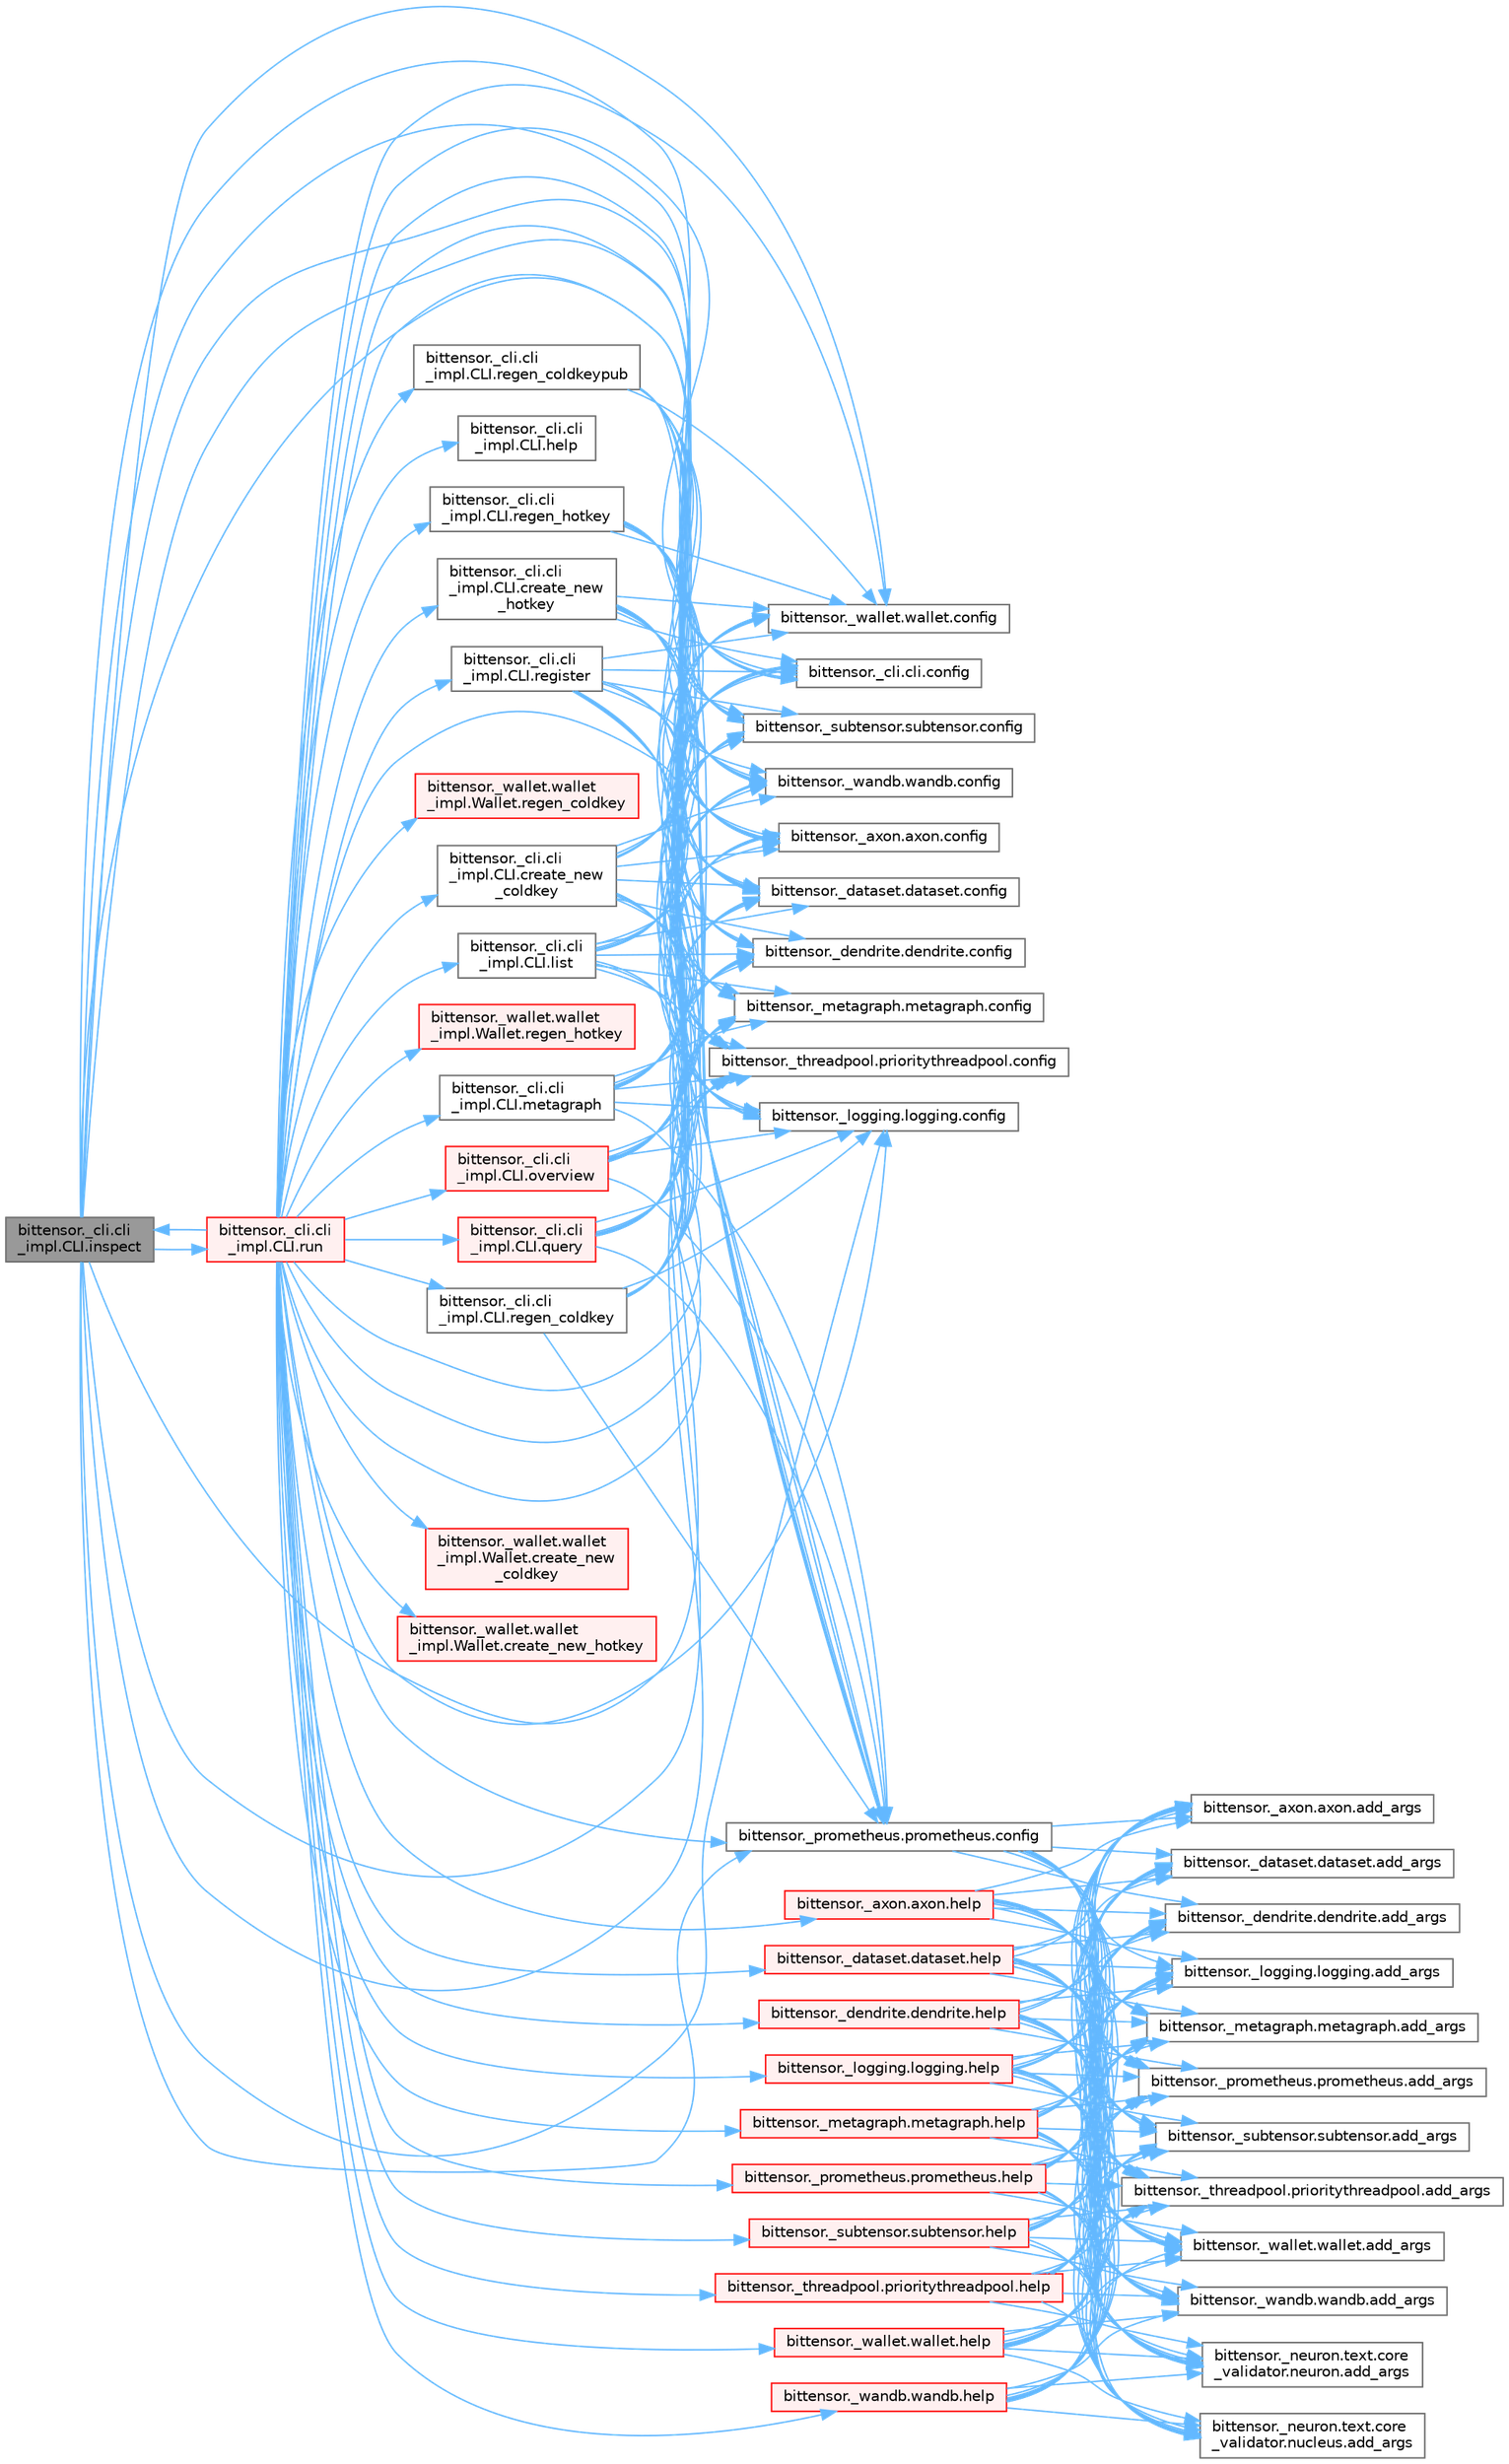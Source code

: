 digraph "bittensor._cli.cli_impl.CLI.inspect"
{
 // LATEX_PDF_SIZE
  bgcolor="transparent";
  edge [fontname=Helvetica,fontsize=10,labelfontname=Helvetica,labelfontsize=10];
  node [fontname=Helvetica,fontsize=10,shape=box,height=0.2,width=0.4];
  rankdir="LR";
  Node1 [label="bittensor._cli.cli\l_impl.CLI.inspect",height=0.2,width=0.4,color="gray40", fillcolor="grey60", style="filled", fontcolor="black",tooltip=" "];
  Node1 -> Node2 [color="steelblue1",style="solid"];
  Node2 [label="bittensor._subtensor.subtensor.config",height=0.2,width=0.4,color="grey40", fillcolor="white", style="filled",URL="$classbittensor_1_1__subtensor_1_1subtensor.html#a286524719d01e54533c069abddcf8a85",tooltip=" "];
  Node1 -> Node3 [color="steelblue1",style="solid"];
  Node3 [label="bittensor._axon.axon.config",height=0.2,width=0.4,color="grey40", fillcolor="white", style="filled",URL="$classbittensor_1_1__axon_1_1axon.html#a3517455cb9fa2f6f1e0374dc0bf18c85",tooltip=" "];
  Node1 -> Node4 [color="steelblue1",style="solid"];
  Node4 [label="bittensor._dataset.dataset.config",height=0.2,width=0.4,color="grey40", fillcolor="white", style="filled",URL="$classbittensor_1_1__dataset_1_1dataset.html#a87c59d83dcfd4887835558caeeb4a21d",tooltip=" "];
  Node1 -> Node5 [color="steelblue1",style="solid"];
  Node5 [label="bittensor._dendrite.dendrite.config",height=0.2,width=0.4,color="grey40", fillcolor="white", style="filled",URL="$classbittensor_1_1__dendrite_1_1dendrite.html#a43706005b1cc7469d979f937fde61893",tooltip=" "];
  Node1 -> Node6 [color="steelblue1",style="solid"];
  Node6 [label="bittensor._logging.logging.config",height=0.2,width=0.4,color="grey40", fillcolor="white", style="filled",URL="$classbittensor_1_1__logging_1_1logging.html#ac77d64a20b44564f6c9899c212af3a15",tooltip=" "];
  Node1 -> Node7 [color="steelblue1",style="solid"];
  Node7 [label="bittensor._metagraph.metagraph.config",height=0.2,width=0.4,color="grey40", fillcolor="white", style="filled",URL="$classbittensor_1_1__metagraph_1_1metagraph.html#a8b94e1702e4e0deb345284878f115dd9",tooltip=" "];
  Node1 -> Node8 [color="steelblue1",style="solid"];
  Node8 [label="bittensor._prometheus.prometheus.config",height=0.2,width=0.4,color="grey40", fillcolor="white", style="filled",URL="$classbittensor_1_1__prometheus_1_1prometheus.html#a2019917f4ad8e595357a744dc20f1a66",tooltip=" "];
  Node8 -> Node9 [color="steelblue1",style="solid"];
  Node9 [label="bittensor._axon.axon.add_args",height=0.2,width=0.4,color="grey40", fillcolor="white", style="filled",URL="$classbittensor_1_1__axon_1_1axon.html#ad1dcb057c01dbc6b554db2d12da3dfd5",tooltip=" "];
  Node8 -> Node10 [color="steelblue1",style="solid"];
  Node10 [label="bittensor._dataset.dataset.add_args",height=0.2,width=0.4,color="grey40", fillcolor="white", style="filled",URL="$classbittensor_1_1__dataset_1_1dataset.html#a4f9cc40ba3ff7638cc04a2511ac5c18c",tooltip=" "];
  Node8 -> Node11 [color="steelblue1",style="solid"];
  Node11 [label="bittensor._dendrite.dendrite.add_args",height=0.2,width=0.4,color="grey40", fillcolor="white", style="filled",URL="$classbittensor_1_1__dendrite_1_1dendrite.html#a9a3db91de971c48c1a50dd7fff04621a",tooltip=" "];
  Node8 -> Node12 [color="steelblue1",style="solid"];
  Node12 [label="bittensor._logging.logging.add_args",height=0.2,width=0.4,color="grey40", fillcolor="white", style="filled",URL="$classbittensor_1_1__logging_1_1logging.html#a2e003cfd2803110d2958b78006432176",tooltip=" "];
  Node8 -> Node13 [color="steelblue1",style="solid"];
  Node13 [label="bittensor._metagraph.metagraph.add_args",height=0.2,width=0.4,color="grey40", fillcolor="white", style="filled",URL="$classbittensor_1_1__metagraph_1_1metagraph.html#a256c4780fd08c591fb2e630f7e4cff37",tooltip=" "];
  Node8 -> Node14 [color="steelblue1",style="solid"];
  Node14 [label="bittensor._prometheus.prometheus.add_args",height=0.2,width=0.4,color="grey40", fillcolor="white", style="filled",URL="$classbittensor_1_1__prometheus_1_1prometheus.html#a2bcb633847d166730ec18afb875bec15",tooltip=" "];
  Node8 -> Node15 [color="steelblue1",style="solid"];
  Node15 [label="bittensor._subtensor.subtensor.add_args",height=0.2,width=0.4,color="grey40", fillcolor="white", style="filled",URL="$classbittensor_1_1__subtensor_1_1subtensor.html#ab2a96f88c69af04bf2f0cab8c46445d4",tooltip=" "];
  Node8 -> Node16 [color="steelblue1",style="solid"];
  Node16 [label="bittensor._threadpool.prioritythreadpool.add_args",height=0.2,width=0.4,color="grey40", fillcolor="white", style="filled",URL="$classbittensor_1_1__threadpool_1_1prioritythreadpool.html#a2d01eebce7b20b5afd1cf74b092dcbc2",tooltip=" "];
  Node8 -> Node17 [color="steelblue1",style="solid"];
  Node17 [label="bittensor._wallet.wallet.add_args",height=0.2,width=0.4,color="grey40", fillcolor="white", style="filled",URL="$classbittensor_1_1__wallet_1_1wallet.html#a72292bb31c5723a7956ddbb31cb25d35",tooltip=" "];
  Node8 -> Node18 [color="steelblue1",style="solid"];
  Node18 [label="bittensor._wandb.wandb.add_args",height=0.2,width=0.4,color="grey40", fillcolor="white", style="filled",URL="$classbittensor_1_1__wandb_1_1wandb.html#a3ed9e146339790d420f05893b6d3c01e",tooltip=" "];
  Node8 -> Node19 [color="steelblue1",style="solid"];
  Node19 [label="bittensor._neuron.text.core\l_validator.neuron.add_args",height=0.2,width=0.4,color="grey40", fillcolor="white", style="filled",URL="$classbittensor_1_1__neuron_1_1text_1_1core__validator_1_1neuron.html#a5542db2ddc40dd74753ff787bf69efe2",tooltip=" "];
  Node8 -> Node20 [color="steelblue1",style="solid"];
  Node20 [label="bittensor._neuron.text.core\l_validator.nucleus.add_args",height=0.2,width=0.4,color="grey40", fillcolor="white", style="filled",URL="$classbittensor_1_1__neuron_1_1text_1_1core__validator_1_1nucleus.html#afd2091dd63458b880907109b78c7912b",tooltip=" "];
  Node1 -> Node21 [color="steelblue1",style="solid"];
  Node21 [label="bittensor._threadpool.prioritythreadpool.config",height=0.2,width=0.4,color="grey40", fillcolor="white", style="filled",URL="$classbittensor_1_1__threadpool_1_1prioritythreadpool.html#a197d82d514a20af96c5f4c847e9944fb",tooltip=" "];
  Node1 -> Node22 [color="steelblue1",style="solid"];
  Node22 [label="bittensor._wallet.wallet.config",height=0.2,width=0.4,color="grey40", fillcolor="white", style="filled",URL="$classbittensor_1_1__wallet_1_1wallet.html#a4f6a3003e56909d34ee62fdc4127330a",tooltip=" "];
  Node1 -> Node23 [color="steelblue1",style="solid"];
  Node23 [label="bittensor._wandb.wandb.config",height=0.2,width=0.4,color="grey40", fillcolor="white", style="filled",URL="$classbittensor_1_1__wandb_1_1wandb.html#aacb3528779370a3e386902cfd6d33863",tooltip=" "];
  Node1 -> Node24 [color="steelblue1",style="solid"];
  Node24 [label="bittensor._cli.cli.config",height=0.2,width=0.4,color="grey40", fillcolor="white", style="filled",URL="$classbittensor_1_1__cli_1_1cli.html#a943ad4fd046ebbfe2aaaf497fb88b5ee",tooltip=" "];
  Node1 -> Node25 [color="steelblue1",style="solid"];
  Node25 [label="bittensor._cli.cli\l_impl.CLI.run",height=0.2,width=0.4,color="red", fillcolor="#FFF0F0", style="filled",URL="$classbittensor_1_1__cli_1_1cli__impl_1_1_c_l_i.html#aefb4bb012305712b2dbbd29545c843ce",tooltip=" "];
  Node25 -> Node3 [color="steelblue1",style="solid"];
  Node25 -> Node4 [color="steelblue1",style="solid"];
  Node25 -> Node5 [color="steelblue1",style="solid"];
  Node25 -> Node24 [color="steelblue1",style="solid"];
  Node25 -> Node6 [color="steelblue1",style="solid"];
  Node25 -> Node7 [color="steelblue1",style="solid"];
  Node25 -> Node2 [color="steelblue1",style="solid"];
  Node25 -> Node8 [color="steelblue1",style="solid"];
  Node25 -> Node21 [color="steelblue1",style="solid"];
  Node25 -> Node22 [color="steelblue1",style="solid"];
  Node25 -> Node23 [color="steelblue1",style="solid"];
  Node25 -> Node26 [color="steelblue1",style="solid"];
  Node26 [label="bittensor._cli.cli\l_impl.CLI.create_new\l_coldkey",height=0.2,width=0.4,color="grey40", fillcolor="white", style="filled",URL="$classbittensor_1_1__cli_1_1cli__impl_1_1_c_l_i.html#a6a1192b46449ce24aae1ccd51e35250c",tooltip=" "];
  Node26 -> Node2 [color="steelblue1",style="solid"];
  Node26 -> Node3 [color="steelblue1",style="solid"];
  Node26 -> Node4 [color="steelblue1",style="solid"];
  Node26 -> Node5 [color="steelblue1",style="solid"];
  Node26 -> Node6 [color="steelblue1",style="solid"];
  Node26 -> Node7 [color="steelblue1",style="solid"];
  Node26 -> Node8 [color="steelblue1",style="solid"];
  Node26 -> Node21 [color="steelblue1",style="solid"];
  Node26 -> Node22 [color="steelblue1",style="solid"];
  Node26 -> Node23 [color="steelblue1",style="solid"];
  Node26 -> Node24 [color="steelblue1",style="solid"];
  Node25 -> Node27 [color="steelblue1",style="solid"];
  Node27 [label="bittensor._wallet.wallet\l_impl.Wallet.create_new\l_coldkey",height=0.2,width=0.4,color="red", fillcolor="#FFF0F0", style="filled",URL="$classbittensor_1_1__wallet_1_1wallet__impl_1_1_wallet.html#ac1effc30b6c576f41be9a28cc48bf5c4",tooltip=" "];
  Node25 -> Node31 [color="steelblue1",style="solid"];
  Node31 [label="bittensor._cli.cli\l_impl.CLI.create_new\l_hotkey",height=0.2,width=0.4,color="grey40", fillcolor="white", style="filled",URL="$classbittensor_1_1__cli_1_1cli__impl_1_1_c_l_i.html#a0548a75ad25967c52cae2d573c9f4030",tooltip=" "];
  Node31 -> Node2 [color="steelblue1",style="solid"];
  Node31 -> Node3 [color="steelblue1",style="solid"];
  Node31 -> Node4 [color="steelblue1",style="solid"];
  Node31 -> Node5 [color="steelblue1",style="solid"];
  Node31 -> Node6 [color="steelblue1",style="solid"];
  Node31 -> Node7 [color="steelblue1",style="solid"];
  Node31 -> Node8 [color="steelblue1",style="solid"];
  Node31 -> Node21 [color="steelblue1",style="solid"];
  Node31 -> Node22 [color="steelblue1",style="solid"];
  Node31 -> Node23 [color="steelblue1",style="solid"];
  Node31 -> Node24 [color="steelblue1",style="solid"];
  Node25 -> Node32 [color="steelblue1",style="solid"];
  Node32 [label="bittensor._wallet.wallet\l_impl.Wallet.create_new_hotkey",height=0.2,width=0.4,color="red", fillcolor="#FFF0F0", style="filled",URL="$classbittensor_1_1__wallet_1_1wallet__impl_1_1_wallet.html#a945b64d7789cb3f89f5a5c662dd33e93",tooltip=" "];
  Node25 -> Node34 [color="steelblue1",style="solid"];
  Node34 [label="bittensor._axon.axon.help",height=0.2,width=0.4,color="red", fillcolor="#FFF0F0", style="filled",URL="$classbittensor_1_1__axon_1_1axon.html#a98606f3151d07d9e823ce4e2b752ca6f",tooltip=" "];
  Node34 -> Node9 [color="steelblue1",style="solid"];
  Node34 -> Node10 [color="steelblue1",style="solid"];
  Node34 -> Node11 [color="steelblue1",style="solid"];
  Node34 -> Node12 [color="steelblue1",style="solid"];
  Node34 -> Node13 [color="steelblue1",style="solid"];
  Node34 -> Node14 [color="steelblue1",style="solid"];
  Node34 -> Node15 [color="steelblue1",style="solid"];
  Node34 -> Node16 [color="steelblue1",style="solid"];
  Node34 -> Node17 [color="steelblue1",style="solid"];
  Node34 -> Node18 [color="steelblue1",style="solid"];
  Node34 -> Node19 [color="steelblue1",style="solid"];
  Node34 -> Node20 [color="steelblue1",style="solid"];
  Node25 -> Node96 [color="steelblue1",style="solid"];
  Node96 [label="bittensor._dataset.dataset.help",height=0.2,width=0.4,color="red", fillcolor="#FFF0F0", style="filled",URL="$classbittensor_1_1__dataset_1_1dataset.html#a5289194bb435a98b4dc08f6fd21a1b31",tooltip=" "];
  Node96 -> Node9 [color="steelblue1",style="solid"];
  Node96 -> Node10 [color="steelblue1",style="solid"];
  Node96 -> Node11 [color="steelblue1",style="solid"];
  Node96 -> Node12 [color="steelblue1",style="solid"];
  Node96 -> Node13 [color="steelblue1",style="solid"];
  Node96 -> Node14 [color="steelblue1",style="solid"];
  Node96 -> Node15 [color="steelblue1",style="solid"];
  Node96 -> Node16 [color="steelblue1",style="solid"];
  Node96 -> Node17 [color="steelblue1",style="solid"];
  Node96 -> Node18 [color="steelblue1",style="solid"];
  Node96 -> Node19 [color="steelblue1",style="solid"];
  Node96 -> Node20 [color="steelblue1",style="solid"];
  Node25 -> Node97 [color="steelblue1",style="solid"];
  Node97 [label="bittensor._dendrite.dendrite.help",height=0.2,width=0.4,color="red", fillcolor="#FFF0F0", style="filled",URL="$classbittensor_1_1__dendrite_1_1dendrite.html#a8b814eba8737ed370882f117bffbf34b",tooltip=" "];
  Node97 -> Node9 [color="steelblue1",style="solid"];
  Node97 -> Node10 [color="steelblue1",style="solid"];
  Node97 -> Node11 [color="steelblue1",style="solid"];
  Node97 -> Node12 [color="steelblue1",style="solid"];
  Node97 -> Node13 [color="steelblue1",style="solid"];
  Node97 -> Node14 [color="steelblue1",style="solid"];
  Node97 -> Node15 [color="steelblue1",style="solid"];
  Node97 -> Node16 [color="steelblue1",style="solid"];
  Node97 -> Node17 [color="steelblue1",style="solid"];
  Node97 -> Node18 [color="steelblue1",style="solid"];
  Node97 -> Node19 [color="steelblue1",style="solid"];
  Node97 -> Node20 [color="steelblue1",style="solid"];
  Node25 -> Node98 [color="steelblue1",style="solid"];
  Node98 [label="bittensor._logging.logging.help",height=0.2,width=0.4,color="red", fillcolor="#FFF0F0", style="filled",URL="$classbittensor_1_1__logging_1_1logging.html#a2ed6539be7f75fda81d7f82a8dd5f967",tooltip=" "];
  Node98 -> Node9 [color="steelblue1",style="solid"];
  Node98 -> Node10 [color="steelblue1",style="solid"];
  Node98 -> Node11 [color="steelblue1",style="solid"];
  Node98 -> Node12 [color="steelblue1",style="solid"];
  Node98 -> Node13 [color="steelblue1",style="solid"];
  Node98 -> Node14 [color="steelblue1",style="solid"];
  Node98 -> Node15 [color="steelblue1",style="solid"];
  Node98 -> Node16 [color="steelblue1",style="solid"];
  Node98 -> Node17 [color="steelblue1",style="solid"];
  Node98 -> Node18 [color="steelblue1",style="solid"];
  Node98 -> Node19 [color="steelblue1",style="solid"];
  Node98 -> Node20 [color="steelblue1",style="solid"];
  Node25 -> Node99 [color="steelblue1",style="solid"];
  Node99 [label="bittensor._metagraph.metagraph.help",height=0.2,width=0.4,color="red", fillcolor="#FFF0F0", style="filled",URL="$classbittensor_1_1__metagraph_1_1metagraph.html#a60312264f9c16fd14d40fadceaf7cc3c",tooltip=" "];
  Node99 -> Node9 [color="steelblue1",style="solid"];
  Node99 -> Node10 [color="steelblue1",style="solid"];
  Node99 -> Node11 [color="steelblue1",style="solid"];
  Node99 -> Node12 [color="steelblue1",style="solid"];
  Node99 -> Node13 [color="steelblue1",style="solid"];
  Node99 -> Node14 [color="steelblue1",style="solid"];
  Node99 -> Node15 [color="steelblue1",style="solid"];
  Node99 -> Node16 [color="steelblue1",style="solid"];
  Node99 -> Node17 [color="steelblue1",style="solid"];
  Node99 -> Node18 [color="steelblue1",style="solid"];
  Node99 -> Node19 [color="steelblue1",style="solid"];
  Node99 -> Node20 [color="steelblue1",style="solid"];
  Node25 -> Node100 [color="steelblue1",style="solid"];
  Node100 [label="bittensor._prometheus.prometheus.help",height=0.2,width=0.4,color="red", fillcolor="#FFF0F0", style="filled",URL="$classbittensor_1_1__prometheus_1_1prometheus.html#a286bff6021a40130f3630271e1f645b9",tooltip=" "];
  Node100 -> Node9 [color="steelblue1",style="solid"];
  Node100 -> Node10 [color="steelblue1",style="solid"];
  Node100 -> Node11 [color="steelblue1",style="solid"];
  Node100 -> Node12 [color="steelblue1",style="solid"];
  Node100 -> Node13 [color="steelblue1",style="solid"];
  Node100 -> Node14 [color="steelblue1",style="solid"];
  Node100 -> Node15 [color="steelblue1",style="solid"];
  Node100 -> Node16 [color="steelblue1",style="solid"];
  Node100 -> Node17 [color="steelblue1",style="solid"];
  Node100 -> Node18 [color="steelblue1",style="solid"];
  Node100 -> Node19 [color="steelblue1",style="solid"];
  Node100 -> Node20 [color="steelblue1",style="solid"];
  Node25 -> Node101 [color="steelblue1",style="solid"];
  Node101 [label="bittensor._subtensor.subtensor.help",height=0.2,width=0.4,color="red", fillcolor="#FFF0F0", style="filled",URL="$classbittensor_1_1__subtensor_1_1subtensor.html#aa334fe4e5112e8fa64a2bf255d02dd23",tooltip=" "];
  Node101 -> Node9 [color="steelblue1",style="solid"];
  Node101 -> Node10 [color="steelblue1",style="solid"];
  Node101 -> Node11 [color="steelblue1",style="solid"];
  Node101 -> Node12 [color="steelblue1",style="solid"];
  Node101 -> Node13 [color="steelblue1",style="solid"];
  Node101 -> Node14 [color="steelblue1",style="solid"];
  Node101 -> Node15 [color="steelblue1",style="solid"];
  Node101 -> Node16 [color="steelblue1",style="solid"];
  Node101 -> Node17 [color="steelblue1",style="solid"];
  Node101 -> Node18 [color="steelblue1",style="solid"];
  Node101 -> Node19 [color="steelblue1",style="solid"];
  Node101 -> Node20 [color="steelblue1",style="solid"];
  Node25 -> Node102 [color="steelblue1",style="solid"];
  Node102 [label="bittensor._threadpool.prioritythreadpool.help",height=0.2,width=0.4,color="red", fillcolor="#FFF0F0", style="filled",URL="$classbittensor_1_1__threadpool_1_1prioritythreadpool.html#a06abea6a5f23ff327501536eda597e60",tooltip=" "];
  Node102 -> Node9 [color="steelblue1",style="solid"];
  Node102 -> Node10 [color="steelblue1",style="solid"];
  Node102 -> Node11 [color="steelblue1",style="solid"];
  Node102 -> Node12 [color="steelblue1",style="solid"];
  Node102 -> Node13 [color="steelblue1",style="solid"];
  Node102 -> Node14 [color="steelblue1",style="solid"];
  Node102 -> Node15 [color="steelblue1",style="solid"];
  Node102 -> Node16 [color="steelblue1",style="solid"];
  Node102 -> Node17 [color="steelblue1",style="solid"];
  Node102 -> Node18 [color="steelblue1",style="solid"];
  Node102 -> Node19 [color="steelblue1",style="solid"];
  Node102 -> Node20 [color="steelblue1",style="solid"];
  Node25 -> Node103 [color="steelblue1",style="solid"];
  Node103 [label="bittensor._wallet.wallet.help",height=0.2,width=0.4,color="red", fillcolor="#FFF0F0", style="filled",URL="$classbittensor_1_1__wallet_1_1wallet.html#a5a8d7e908cf9a05d8c14ebdf09ae0bd2",tooltip=" "];
  Node103 -> Node9 [color="steelblue1",style="solid"];
  Node103 -> Node10 [color="steelblue1",style="solid"];
  Node103 -> Node11 [color="steelblue1",style="solid"];
  Node103 -> Node12 [color="steelblue1",style="solid"];
  Node103 -> Node13 [color="steelblue1",style="solid"];
  Node103 -> Node14 [color="steelblue1",style="solid"];
  Node103 -> Node15 [color="steelblue1",style="solid"];
  Node103 -> Node16 [color="steelblue1",style="solid"];
  Node103 -> Node17 [color="steelblue1",style="solid"];
  Node103 -> Node18 [color="steelblue1",style="solid"];
  Node103 -> Node19 [color="steelblue1",style="solid"];
  Node103 -> Node20 [color="steelblue1",style="solid"];
  Node25 -> Node104 [color="steelblue1",style="solid"];
  Node104 [label="bittensor._wandb.wandb.help",height=0.2,width=0.4,color="red", fillcolor="#FFF0F0", style="filled",URL="$classbittensor_1_1__wandb_1_1wandb.html#af78430acf92f52da4b03bf015ea72c57",tooltip=" "];
  Node104 -> Node9 [color="steelblue1",style="solid"];
  Node104 -> Node10 [color="steelblue1",style="solid"];
  Node104 -> Node11 [color="steelblue1",style="solid"];
  Node104 -> Node12 [color="steelblue1",style="solid"];
  Node104 -> Node13 [color="steelblue1",style="solid"];
  Node104 -> Node14 [color="steelblue1",style="solid"];
  Node104 -> Node15 [color="steelblue1",style="solid"];
  Node104 -> Node16 [color="steelblue1",style="solid"];
  Node104 -> Node17 [color="steelblue1",style="solid"];
  Node104 -> Node18 [color="steelblue1",style="solid"];
  Node104 -> Node19 [color="steelblue1",style="solid"];
  Node104 -> Node20 [color="steelblue1",style="solid"];
  Node25 -> Node105 [color="steelblue1",style="solid"];
  Node105 [label="bittensor._cli.cli\l_impl.CLI.help",height=0.2,width=0.4,color="grey40", fillcolor="white", style="filled",URL="$classbittensor_1_1__cli_1_1cli__impl_1_1_c_l_i.html#a73b2ddbde67cc2ee13a10ae2ed0cbbb4",tooltip=" "];
  Node25 -> Node1 [color="steelblue1",style="solid"];
  Node25 -> Node106 [color="steelblue1",style="solid"];
  Node106 [label="bittensor._cli.cli\l_impl.CLI.list",height=0.2,width=0.4,color="grey40", fillcolor="white", style="filled",URL="$classbittensor_1_1__cli_1_1cli__impl_1_1_c_l_i.html#a3c09f2ef73d5c05c96cdcd9da0d191de",tooltip=" "];
  Node106 -> Node2 [color="steelblue1",style="solid"];
  Node106 -> Node3 [color="steelblue1",style="solid"];
  Node106 -> Node4 [color="steelblue1",style="solid"];
  Node106 -> Node5 [color="steelblue1",style="solid"];
  Node106 -> Node6 [color="steelblue1",style="solid"];
  Node106 -> Node7 [color="steelblue1",style="solid"];
  Node106 -> Node8 [color="steelblue1",style="solid"];
  Node106 -> Node21 [color="steelblue1",style="solid"];
  Node106 -> Node22 [color="steelblue1",style="solid"];
  Node106 -> Node23 [color="steelblue1",style="solid"];
  Node106 -> Node24 [color="steelblue1",style="solid"];
  Node25 -> Node107 [color="steelblue1",style="solid"];
  Node107 [label="bittensor._cli.cli\l_impl.CLI.metagraph",height=0.2,width=0.4,color="grey40", fillcolor="white", style="filled",URL="$classbittensor_1_1__cli_1_1cli__impl_1_1_c_l_i.html#a8f20743c8fbc4ed6a84a277d8a827d71",tooltip=" "];
  Node107 -> Node2 [color="steelblue1",style="solid"];
  Node107 -> Node3 [color="steelblue1",style="solid"];
  Node107 -> Node4 [color="steelblue1",style="solid"];
  Node107 -> Node5 [color="steelblue1",style="solid"];
  Node107 -> Node6 [color="steelblue1",style="solid"];
  Node107 -> Node7 [color="steelblue1",style="solid"];
  Node107 -> Node8 [color="steelblue1",style="solid"];
  Node107 -> Node21 [color="steelblue1",style="solid"];
  Node107 -> Node22 [color="steelblue1",style="solid"];
  Node107 -> Node23 [color="steelblue1",style="solid"];
  Node107 -> Node24 [color="steelblue1",style="solid"];
  Node25 -> Node108 [color="steelblue1",style="solid"];
  Node108 [label="bittensor._cli.cli\l_impl.CLI.overview",height=0.2,width=0.4,color="red", fillcolor="#FFF0F0", style="filled",URL="$classbittensor_1_1__cli_1_1cli__impl_1_1_c_l_i.html#aec87599f88d66cae35b0f26210a14047",tooltip=" "];
  Node108 -> Node2 [color="steelblue1",style="solid"];
  Node108 -> Node3 [color="steelblue1",style="solid"];
  Node108 -> Node4 [color="steelblue1",style="solid"];
  Node108 -> Node5 [color="steelblue1",style="solid"];
  Node108 -> Node6 [color="steelblue1",style="solid"];
  Node108 -> Node7 [color="steelblue1",style="solid"];
  Node108 -> Node8 [color="steelblue1",style="solid"];
  Node108 -> Node21 [color="steelblue1",style="solid"];
  Node108 -> Node22 [color="steelblue1",style="solid"];
  Node108 -> Node23 [color="steelblue1",style="solid"];
  Node108 -> Node24 [color="steelblue1",style="solid"];
  Node25 -> Node110 [color="steelblue1",style="solid"];
  Node110 [label="bittensor._cli.cli\l_impl.CLI.query",height=0.2,width=0.4,color="red", fillcolor="#FFF0F0", style="filled",URL="$classbittensor_1_1__cli_1_1cli__impl_1_1_c_l_i.html#a28233e9b884cddde0f4be5de20b6d493",tooltip=" "];
  Node110 -> Node2 [color="steelblue1",style="solid"];
  Node110 -> Node3 [color="steelblue1",style="solid"];
  Node110 -> Node4 [color="steelblue1",style="solid"];
  Node110 -> Node5 [color="steelblue1",style="solid"];
  Node110 -> Node6 [color="steelblue1",style="solid"];
  Node110 -> Node7 [color="steelblue1",style="solid"];
  Node110 -> Node8 [color="steelblue1",style="solid"];
  Node110 -> Node21 [color="steelblue1",style="solid"];
  Node110 -> Node22 [color="steelblue1",style="solid"];
  Node110 -> Node23 [color="steelblue1",style="solid"];
  Node110 -> Node24 [color="steelblue1",style="solid"];
  Node25 -> Node113 [color="steelblue1",style="solid"];
  Node113 [label="bittensor._cli.cli\l_impl.CLI.regen_coldkey",height=0.2,width=0.4,color="grey40", fillcolor="white", style="filled",URL="$classbittensor_1_1__cli_1_1cli__impl_1_1_c_l_i.html#a1678121ca05eae53202c00038466d32f",tooltip=" "];
  Node113 -> Node2 [color="steelblue1",style="solid"];
  Node113 -> Node3 [color="steelblue1",style="solid"];
  Node113 -> Node4 [color="steelblue1",style="solid"];
  Node113 -> Node5 [color="steelblue1",style="solid"];
  Node113 -> Node6 [color="steelblue1",style="solid"];
  Node113 -> Node7 [color="steelblue1",style="solid"];
  Node113 -> Node8 [color="steelblue1",style="solid"];
  Node113 -> Node21 [color="steelblue1",style="solid"];
  Node113 -> Node22 [color="steelblue1",style="solid"];
  Node113 -> Node23 [color="steelblue1",style="solid"];
  Node113 -> Node24 [color="steelblue1",style="solid"];
  Node25 -> Node114 [color="steelblue1",style="solid"];
  Node114 [label="bittensor._wallet.wallet\l_impl.Wallet.regen_coldkey",height=0.2,width=0.4,color="red", fillcolor="#FFF0F0", style="filled",URL="$classbittensor_1_1__wallet_1_1wallet__impl_1_1_wallet.html#a95b1b4ab2541665226e570416bd43a21",tooltip=" "];
  Node25 -> Node116 [color="steelblue1",style="solid"];
  Node116 [label="bittensor._cli.cli\l_impl.CLI.regen_coldkeypub",height=0.2,width=0.4,color="grey40", fillcolor="white", style="filled",URL="$classbittensor_1_1__cli_1_1cli__impl_1_1_c_l_i.html#a8992d7666e12d1bf8e0ed7ca1c2ebcc4",tooltip=" "];
  Node116 -> Node2 [color="steelblue1",style="solid"];
  Node116 -> Node3 [color="steelblue1",style="solid"];
  Node116 -> Node4 [color="steelblue1",style="solid"];
  Node116 -> Node5 [color="steelblue1",style="solid"];
  Node116 -> Node6 [color="steelblue1",style="solid"];
  Node116 -> Node7 [color="steelblue1",style="solid"];
  Node116 -> Node8 [color="steelblue1",style="solid"];
  Node116 -> Node21 [color="steelblue1",style="solid"];
  Node116 -> Node22 [color="steelblue1",style="solid"];
  Node116 -> Node23 [color="steelblue1",style="solid"];
  Node116 -> Node24 [color="steelblue1",style="solid"];
  Node25 -> Node117 [color="steelblue1",style="solid"];
  Node117 [label="bittensor._cli.cli\l_impl.CLI.regen_hotkey",height=0.2,width=0.4,color="grey40", fillcolor="white", style="filled",URL="$classbittensor_1_1__cli_1_1cli__impl_1_1_c_l_i.html#afe7ec8989786267bb79bf306ee51042b",tooltip=" "];
  Node117 -> Node2 [color="steelblue1",style="solid"];
  Node117 -> Node3 [color="steelblue1",style="solid"];
  Node117 -> Node4 [color="steelblue1",style="solid"];
  Node117 -> Node5 [color="steelblue1",style="solid"];
  Node117 -> Node6 [color="steelblue1",style="solid"];
  Node117 -> Node7 [color="steelblue1",style="solid"];
  Node117 -> Node8 [color="steelblue1",style="solid"];
  Node117 -> Node21 [color="steelblue1",style="solid"];
  Node117 -> Node22 [color="steelblue1",style="solid"];
  Node117 -> Node23 [color="steelblue1",style="solid"];
  Node117 -> Node24 [color="steelblue1",style="solid"];
  Node25 -> Node118 [color="steelblue1",style="solid"];
  Node118 [label="bittensor._wallet.wallet\l_impl.Wallet.regen_hotkey",height=0.2,width=0.4,color="red", fillcolor="#FFF0F0", style="filled",URL="$classbittensor_1_1__wallet_1_1wallet__impl_1_1_wallet.html#aa83c55cdfb136f8eed7db46185dd72b1",tooltip=" "];
  Node25 -> Node120 [color="steelblue1",style="solid"];
  Node120 [label="bittensor._cli.cli\l_impl.CLI.register",height=0.2,width=0.4,color="grey40", fillcolor="white", style="filled",URL="$classbittensor_1_1__cli_1_1cli__impl_1_1_c_l_i.html#a0292f3b462e08e9450f1aa0a70091052",tooltip=" "];
  Node120 -> Node2 [color="steelblue1",style="solid"];
  Node120 -> Node3 [color="steelblue1",style="solid"];
  Node120 -> Node4 [color="steelblue1",style="solid"];
  Node120 -> Node5 [color="steelblue1",style="solid"];
  Node120 -> Node6 [color="steelblue1",style="solid"];
  Node120 -> Node7 [color="steelblue1",style="solid"];
  Node120 -> Node8 [color="steelblue1",style="solid"];
  Node120 -> Node21 [color="steelblue1",style="solid"];
  Node120 -> Node22 [color="steelblue1",style="solid"];
  Node120 -> Node23 [color="steelblue1",style="solid"];
  Node120 -> Node24 [color="steelblue1",style="solid"];
}
